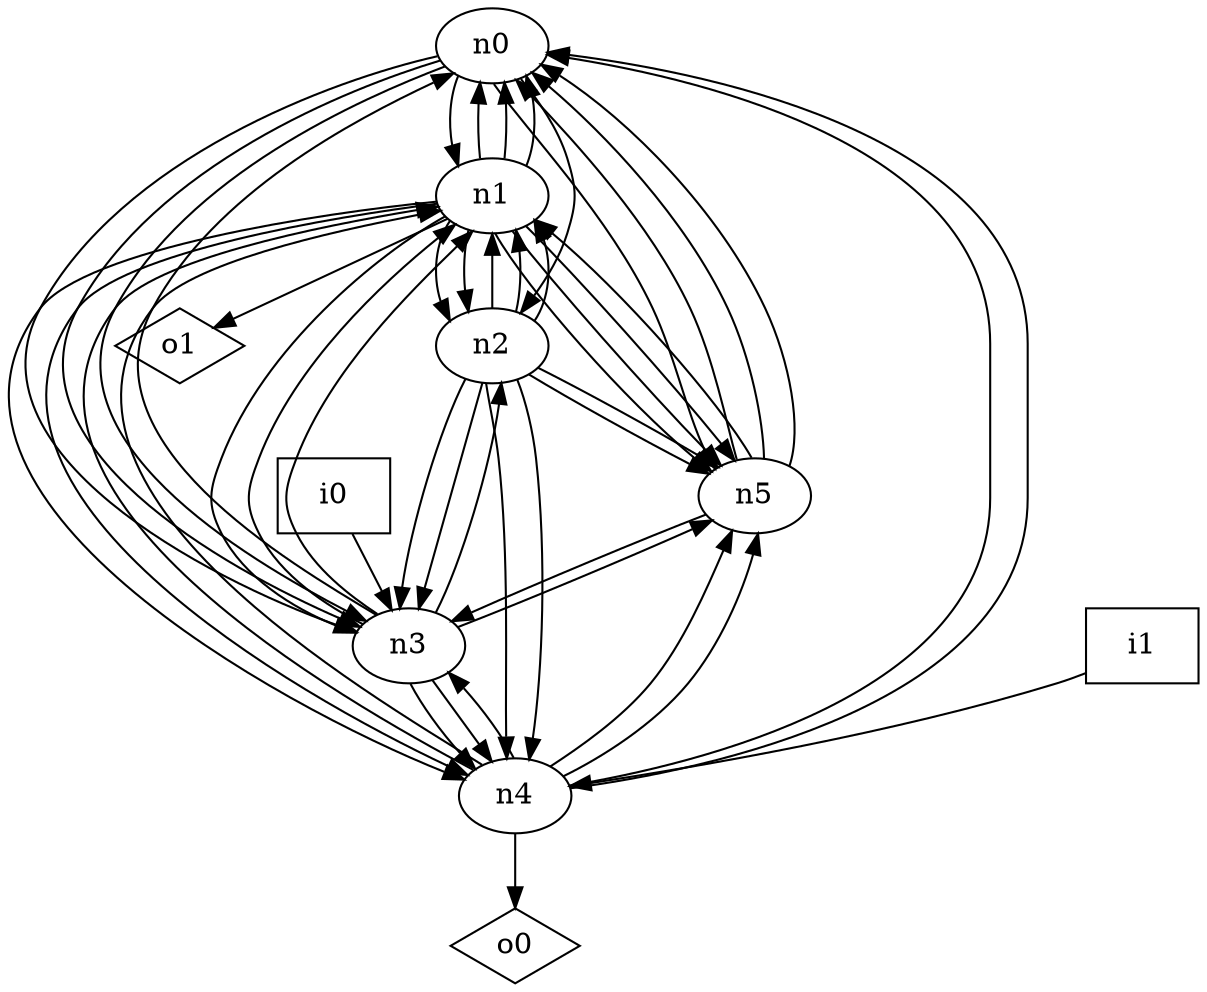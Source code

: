 digraph G {
n0 [label="n0"];
n1 [label="n1"];
n2 [label="n2"];
n3 [label="n3"];
n4 [label="n4"];
n5 [label="n5"];
n6 [label="i0",shape="box"];
n7 [label="i1",shape="box"];
n8 [label="o0",shape="diamond"];
n9 [label="o1",shape="diamond"];
n0 -> n1
n0 -> n2
n0 -> n3
n0 -> n3
n0 -> n3
n0 -> n5
n1 -> n0
n1 -> n0
n1 -> n0
n1 -> n2
n1 -> n2
n1 -> n3
n1 -> n4
n1 -> n4
n1 -> n5
n1 -> n5
n1 -> n5
n1 -> n9
n2 -> n1
n2 -> n1
n2 -> n1
n2 -> n3
n2 -> n3
n2 -> n4
n2 -> n4
n2 -> n5
n2 -> n5
n3 -> n0
n3 -> n1
n3 -> n1
n3 -> n2
n3 -> n4
n3 -> n4
n3 -> n5
n4 -> n0
n4 -> n0
n4 -> n1
n4 -> n1
n4 -> n3
n4 -> n5
n4 -> n5
n4 -> n8
n5 -> n0
n5 -> n0
n5 -> n0
n5 -> n1
n5 -> n3
n6 -> n3
n7 -> n4
}